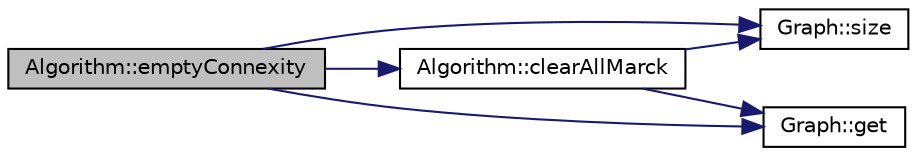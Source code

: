 digraph "Algorithm::emptyConnexity"
{
  edge [fontname="Helvetica",fontsize="10",labelfontname="Helvetica",labelfontsize="10"];
  node [fontname="Helvetica",fontsize="10",shape=record];
  rankdir="LR";
  Node35 [label="Algorithm::emptyConnexity",height=0.2,width=0.4,color="black", fillcolor="grey75", style="filled", fontcolor="black"];
  Node35 -> Node36 [color="midnightblue",fontsize="10",style="solid",fontname="Helvetica"];
  Node36 [label="Graph::size",height=0.2,width=0.4,color="black", fillcolor="white", style="filled",URL="$class_graph.html#a6539d03f6d3f42042196f0f79455bdd8",tooltip="Size() "];
  Node35 -> Node37 [color="midnightblue",fontsize="10",style="solid",fontname="Helvetica"];
  Node37 [label="Graph::get",height=0.2,width=0.4,color="black", fillcolor="white", style="filled",URL="$class_graph.html#a78762961b8cf256a828c80cb7ec26021",tooltip="get "];
  Node35 -> Node38 [color="midnightblue",fontsize="10",style="solid",fontname="Helvetica"];
  Node38 [label="Algorithm::clearAllMarck",height=0.2,width=0.4,color="black", fillcolor="white", style="filled",URL="$struct_algorithm.html#a86fac96d365d99c0a210f060a1daa67c"];
  Node38 -> Node36 [color="midnightblue",fontsize="10",style="solid",fontname="Helvetica"];
  Node38 -> Node37 [color="midnightblue",fontsize="10",style="solid",fontname="Helvetica"];
}

